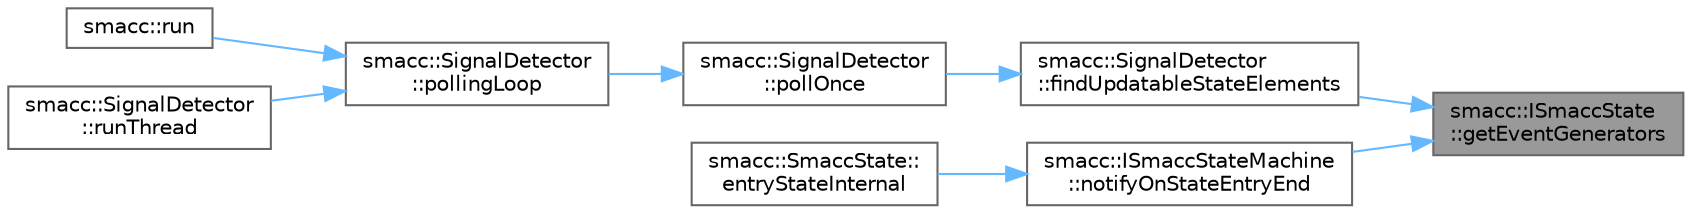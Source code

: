 digraph "smacc::ISmaccState::getEventGenerators"
{
 // LATEX_PDF_SIZE
  bgcolor="transparent";
  edge [fontname=Helvetica,fontsize=10,labelfontname=Helvetica,labelfontsize=10];
  node [fontname=Helvetica,fontsize=10,shape=box,height=0.2,width=0.4];
  rankdir="RL";
  Node1 [label="smacc::ISmaccState\l::getEventGenerators",height=0.2,width=0.4,color="gray40", fillcolor="grey60", style="filled", fontcolor="black",tooltip=" "];
  Node1 -> Node2 [dir="back",color="steelblue1",style="solid"];
  Node2 [label="smacc::SignalDetector\l::findUpdatableStateElements",height=0.2,width=0.4,color="grey40", fillcolor="white", style="filled",URL="$classsmacc_1_1SignalDetector.html#a443234ebdf8cedd45cde725e64639dfe",tooltip=" "];
  Node2 -> Node3 [dir="back",color="steelblue1",style="solid"];
  Node3 [label="smacc::SignalDetector\l::pollOnce",height=0.2,width=0.4,color="grey40", fillcolor="white", style="filled",URL="$classsmacc_1_1SignalDetector.html#a9a116479e23259f3a5d5d4a47278afd5",tooltip=" "];
  Node3 -> Node4 [dir="back",color="steelblue1",style="solid"];
  Node4 [label="smacc::SignalDetector\l::pollingLoop",height=0.2,width=0.4,color="grey40", fillcolor="white", style="filled",URL="$classsmacc_1_1SignalDetector.html#a2665e66cdae9f6533c64bbcecf3fa199",tooltip=" "];
  Node4 -> Node5 [dir="back",color="steelblue1",style="solid"];
  Node5 [label="smacc::run",height=0.2,width=0.4,color="grey40", fillcolor="white", style="filled",URL="$namespacesmacc.html#abb2d82c007c5d3b0d857d2f3c3771edd",tooltip=" "];
  Node4 -> Node6 [dir="back",color="steelblue1",style="solid"];
  Node6 [label="smacc::SignalDetector\l::runThread",height=0.2,width=0.4,color="grey40", fillcolor="white", style="filled",URL="$classsmacc_1_1SignalDetector.html#a48b3fee853ddcb25732408b22ecfcf39",tooltip=" "];
  Node1 -> Node7 [dir="back",color="steelblue1",style="solid"];
  Node7 [label="smacc::ISmaccStateMachine\l::notifyOnStateEntryEnd",height=0.2,width=0.4,color="grey40", fillcolor="white", style="filled",URL="$classsmacc_1_1ISmaccStateMachine.html#a856cf2d25d84659b974cccfbf44aeec9",tooltip=" "];
  Node7 -> Node8 [dir="back",color="steelblue1",style="solid"];
  Node8 [label="smacc::SmaccState::\lentryStateInternal",height=0.2,width=0.4,color="grey40", fillcolor="white", style="filled",URL="$classsmacc_1_1SmaccState.html#a084b95d0cb856d048fdb5ce81400eec7",tooltip=" "];
}

